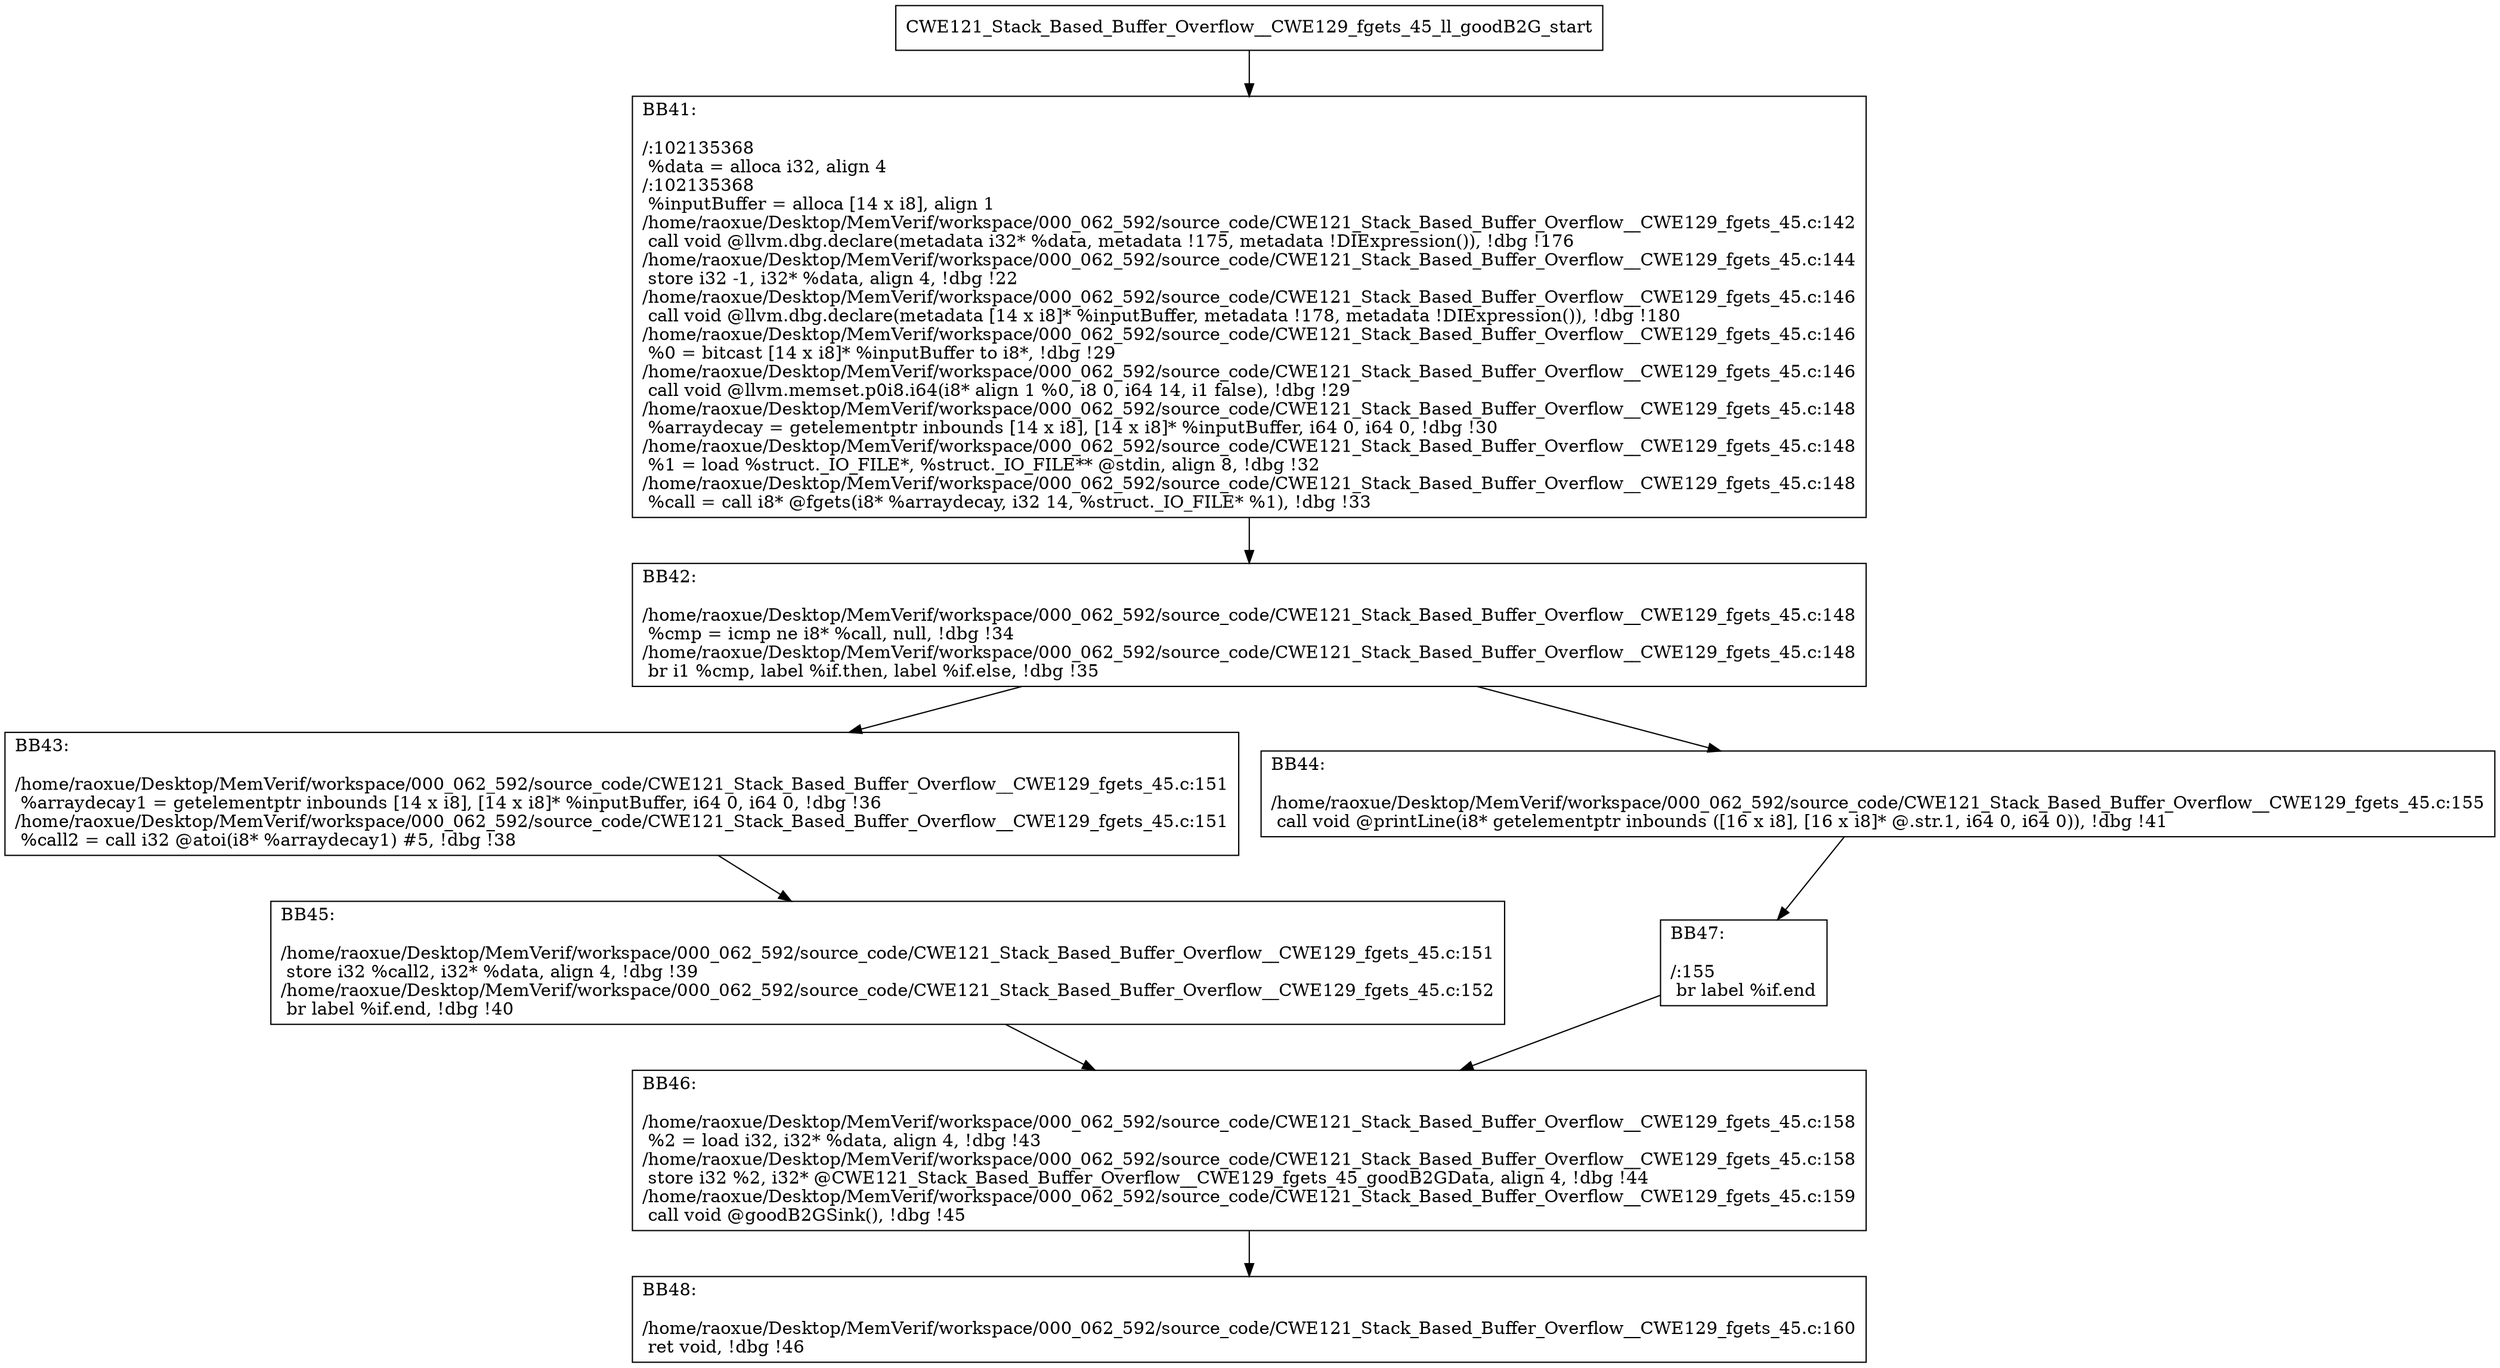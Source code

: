 digraph "CFG for'CWE121_Stack_Based_Buffer_Overflow__CWE129_fgets_45_ll_goodB2G' function" {
	BBCWE121_Stack_Based_Buffer_Overflow__CWE129_fgets_45_ll_goodB2G_start[shape=record,label="{CWE121_Stack_Based_Buffer_Overflow__CWE129_fgets_45_ll_goodB2G_start}"];
	BBCWE121_Stack_Based_Buffer_Overflow__CWE129_fgets_45_ll_goodB2G_start-> CWE121_Stack_Based_Buffer_Overflow__CWE129_fgets_45_ll_goodB2GBB41;
	CWE121_Stack_Based_Buffer_Overflow__CWE129_fgets_45_ll_goodB2GBB41 [shape=record, label="{BB41:\l\l/:102135368\l
  %data = alloca i32, align 4\l
/:102135368\l
  %inputBuffer = alloca [14 x i8], align 1\l
/home/raoxue/Desktop/MemVerif/workspace/000_062_592/source_code/CWE121_Stack_Based_Buffer_Overflow__CWE129_fgets_45.c:142\l
  call void @llvm.dbg.declare(metadata i32* %data, metadata !175, metadata !DIExpression()), !dbg !176\l
/home/raoxue/Desktop/MemVerif/workspace/000_062_592/source_code/CWE121_Stack_Based_Buffer_Overflow__CWE129_fgets_45.c:144\l
  store i32 -1, i32* %data, align 4, !dbg !22\l
/home/raoxue/Desktop/MemVerif/workspace/000_062_592/source_code/CWE121_Stack_Based_Buffer_Overflow__CWE129_fgets_45.c:146\l
  call void @llvm.dbg.declare(metadata [14 x i8]* %inputBuffer, metadata !178, metadata !DIExpression()), !dbg !180\l
/home/raoxue/Desktop/MemVerif/workspace/000_062_592/source_code/CWE121_Stack_Based_Buffer_Overflow__CWE129_fgets_45.c:146\l
  %0 = bitcast [14 x i8]* %inputBuffer to i8*, !dbg !29\l
/home/raoxue/Desktop/MemVerif/workspace/000_062_592/source_code/CWE121_Stack_Based_Buffer_Overflow__CWE129_fgets_45.c:146\l
  call void @llvm.memset.p0i8.i64(i8* align 1 %0, i8 0, i64 14, i1 false), !dbg !29\l
/home/raoxue/Desktop/MemVerif/workspace/000_062_592/source_code/CWE121_Stack_Based_Buffer_Overflow__CWE129_fgets_45.c:148\l
  %arraydecay = getelementptr inbounds [14 x i8], [14 x i8]* %inputBuffer, i64 0, i64 0, !dbg !30\l
/home/raoxue/Desktop/MemVerif/workspace/000_062_592/source_code/CWE121_Stack_Based_Buffer_Overflow__CWE129_fgets_45.c:148\l
  %1 = load %struct._IO_FILE*, %struct._IO_FILE** @stdin, align 8, !dbg !32\l
/home/raoxue/Desktop/MemVerif/workspace/000_062_592/source_code/CWE121_Stack_Based_Buffer_Overflow__CWE129_fgets_45.c:148\l
  %call = call i8* @fgets(i8* %arraydecay, i32 14, %struct._IO_FILE* %1), !dbg !33\l
}"];
	CWE121_Stack_Based_Buffer_Overflow__CWE129_fgets_45_ll_goodB2GBB41-> CWE121_Stack_Based_Buffer_Overflow__CWE129_fgets_45_ll_goodB2GBB42;
	CWE121_Stack_Based_Buffer_Overflow__CWE129_fgets_45_ll_goodB2GBB42 [shape=record, label="{BB42:\l\l/home/raoxue/Desktop/MemVerif/workspace/000_062_592/source_code/CWE121_Stack_Based_Buffer_Overflow__CWE129_fgets_45.c:148\l
  %cmp = icmp ne i8* %call, null, !dbg !34\l
/home/raoxue/Desktop/MemVerif/workspace/000_062_592/source_code/CWE121_Stack_Based_Buffer_Overflow__CWE129_fgets_45.c:148\l
  br i1 %cmp, label %if.then, label %if.else, !dbg !35\l
}"];
	CWE121_Stack_Based_Buffer_Overflow__CWE129_fgets_45_ll_goodB2GBB42-> CWE121_Stack_Based_Buffer_Overflow__CWE129_fgets_45_ll_goodB2GBB43;
	CWE121_Stack_Based_Buffer_Overflow__CWE129_fgets_45_ll_goodB2GBB42-> CWE121_Stack_Based_Buffer_Overflow__CWE129_fgets_45_ll_goodB2GBB44;
	CWE121_Stack_Based_Buffer_Overflow__CWE129_fgets_45_ll_goodB2GBB43 [shape=record, label="{BB43:\l\l/home/raoxue/Desktop/MemVerif/workspace/000_062_592/source_code/CWE121_Stack_Based_Buffer_Overflow__CWE129_fgets_45.c:151\l
  %arraydecay1 = getelementptr inbounds [14 x i8], [14 x i8]* %inputBuffer, i64 0, i64 0, !dbg !36\l
/home/raoxue/Desktop/MemVerif/workspace/000_062_592/source_code/CWE121_Stack_Based_Buffer_Overflow__CWE129_fgets_45.c:151\l
  %call2 = call i32 @atoi(i8* %arraydecay1) #5, !dbg !38\l
}"];
	CWE121_Stack_Based_Buffer_Overflow__CWE129_fgets_45_ll_goodB2GBB43-> CWE121_Stack_Based_Buffer_Overflow__CWE129_fgets_45_ll_goodB2GBB45;
	CWE121_Stack_Based_Buffer_Overflow__CWE129_fgets_45_ll_goodB2GBB45 [shape=record, label="{BB45:\l\l/home/raoxue/Desktop/MemVerif/workspace/000_062_592/source_code/CWE121_Stack_Based_Buffer_Overflow__CWE129_fgets_45.c:151\l
  store i32 %call2, i32* %data, align 4, !dbg !39\l
/home/raoxue/Desktop/MemVerif/workspace/000_062_592/source_code/CWE121_Stack_Based_Buffer_Overflow__CWE129_fgets_45.c:152\l
  br label %if.end, !dbg !40\l
}"];
	CWE121_Stack_Based_Buffer_Overflow__CWE129_fgets_45_ll_goodB2GBB45-> CWE121_Stack_Based_Buffer_Overflow__CWE129_fgets_45_ll_goodB2GBB46;
	CWE121_Stack_Based_Buffer_Overflow__CWE129_fgets_45_ll_goodB2GBB44 [shape=record, label="{BB44:\l\l/home/raoxue/Desktop/MemVerif/workspace/000_062_592/source_code/CWE121_Stack_Based_Buffer_Overflow__CWE129_fgets_45.c:155\l
  call void @printLine(i8* getelementptr inbounds ([16 x i8], [16 x i8]* @.str.1, i64 0, i64 0)), !dbg !41\l
}"];
	CWE121_Stack_Based_Buffer_Overflow__CWE129_fgets_45_ll_goodB2GBB44-> CWE121_Stack_Based_Buffer_Overflow__CWE129_fgets_45_ll_goodB2GBB47;
	CWE121_Stack_Based_Buffer_Overflow__CWE129_fgets_45_ll_goodB2GBB47 [shape=record, label="{BB47:\l\l/:155\l
  br label %if.end\l
}"];
	CWE121_Stack_Based_Buffer_Overflow__CWE129_fgets_45_ll_goodB2GBB47-> CWE121_Stack_Based_Buffer_Overflow__CWE129_fgets_45_ll_goodB2GBB46;
	CWE121_Stack_Based_Buffer_Overflow__CWE129_fgets_45_ll_goodB2GBB46 [shape=record, label="{BB46:\l\l/home/raoxue/Desktop/MemVerif/workspace/000_062_592/source_code/CWE121_Stack_Based_Buffer_Overflow__CWE129_fgets_45.c:158\l
  %2 = load i32, i32* %data, align 4, !dbg !43\l
/home/raoxue/Desktop/MemVerif/workspace/000_062_592/source_code/CWE121_Stack_Based_Buffer_Overflow__CWE129_fgets_45.c:158\l
  store i32 %2, i32* @CWE121_Stack_Based_Buffer_Overflow__CWE129_fgets_45_goodB2GData, align 4, !dbg !44\l
/home/raoxue/Desktop/MemVerif/workspace/000_062_592/source_code/CWE121_Stack_Based_Buffer_Overflow__CWE129_fgets_45.c:159\l
  call void @goodB2GSink(), !dbg !45\l
}"];
	CWE121_Stack_Based_Buffer_Overflow__CWE129_fgets_45_ll_goodB2GBB46-> CWE121_Stack_Based_Buffer_Overflow__CWE129_fgets_45_ll_goodB2GBB48;
	CWE121_Stack_Based_Buffer_Overflow__CWE129_fgets_45_ll_goodB2GBB48 [shape=record, label="{BB48:\l\l/home/raoxue/Desktop/MemVerif/workspace/000_062_592/source_code/CWE121_Stack_Based_Buffer_Overflow__CWE129_fgets_45.c:160\l
  ret void, !dbg !46\l
}"];
}
